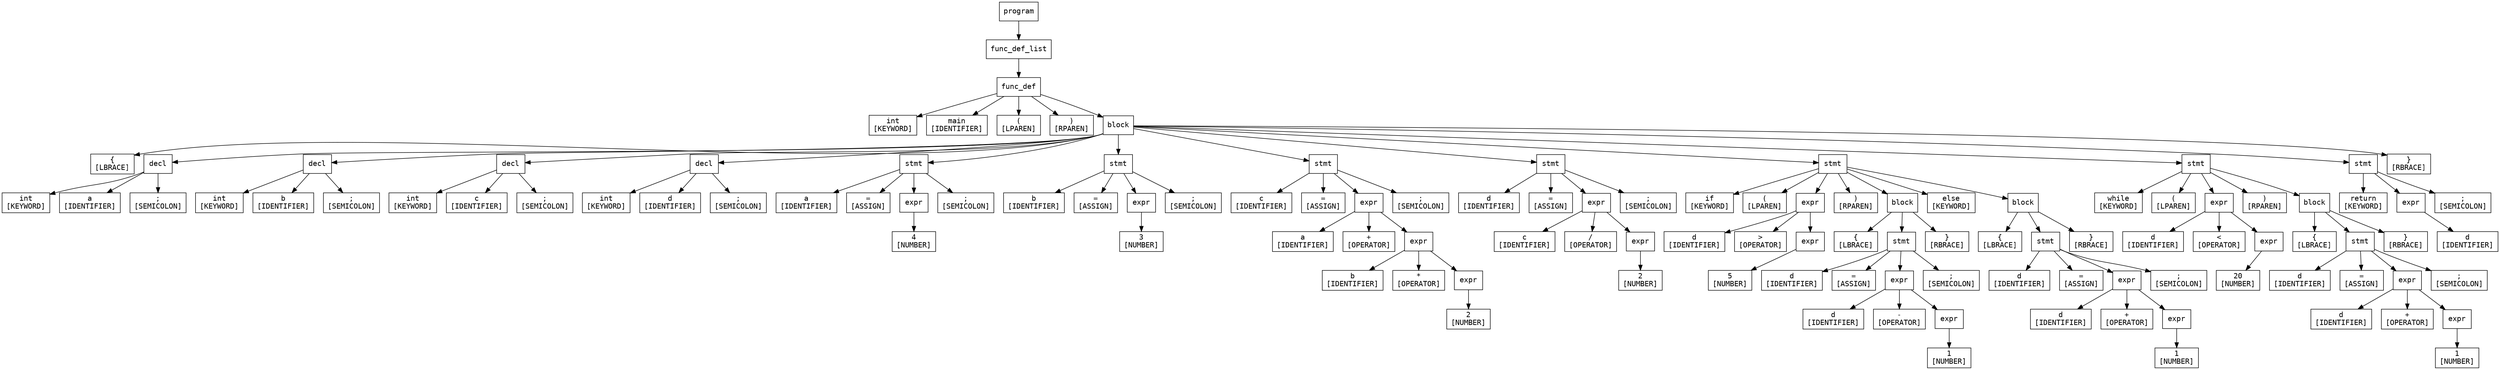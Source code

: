 digraph ParseTree {
  node [shape=box, fontname="Courier"];
  node0 [label="program"];
  node1 [label="func_def_list"];
  node2 [label="func_def"];
  node3 [label="int\n[KEYWORD]"];
  node2 -> node3;
  node4 [label="main\n[IDENTIFIER]"];
  node2 -> node4;
  node5 [label="(\n[LPAREN]"];
  node2 -> node5;
  node6 [label=")\n[RPAREN]"];
  node2 -> node6;
  node7 [label="block"];
  node8 [label="{\n[LBRACE]"];
  node7 -> node8;
  node9 [label="decl"];
  node10 [label="int\n[KEYWORD]"];
  node9 -> node10;
  node11 [label="a\n[IDENTIFIER]"];
  node9 -> node11;
  node12 [label=";\n[SEMICOLON]"];
  node9 -> node12;
  node7 -> node9;
  node13 [label="decl"];
  node14 [label="int\n[KEYWORD]"];
  node13 -> node14;
  node15 [label="b\n[IDENTIFIER]"];
  node13 -> node15;
  node16 [label=";\n[SEMICOLON]"];
  node13 -> node16;
  node7 -> node13;
  node17 [label="decl"];
  node18 [label="int\n[KEYWORD]"];
  node17 -> node18;
  node19 [label="c\n[IDENTIFIER]"];
  node17 -> node19;
  node20 [label=";\n[SEMICOLON]"];
  node17 -> node20;
  node7 -> node17;
  node21 [label="decl"];
  node22 [label="int\n[KEYWORD]"];
  node21 -> node22;
  node23 [label="d\n[IDENTIFIER]"];
  node21 -> node23;
  node24 [label=";\n[SEMICOLON]"];
  node21 -> node24;
  node7 -> node21;
  node25 [label="stmt"];
  node26 [label="a\n[IDENTIFIER]"];
  node25 -> node26;
  node27 [label="=\n[ASSIGN]"];
  node25 -> node27;
  node28 [label="expr"];
  node29 [label="4\n[NUMBER]"];
  node28 -> node29;
  node25 -> node28;
  node30 [label=";\n[SEMICOLON]"];
  node25 -> node30;
  node7 -> node25;
  node31 [label="stmt"];
  node32 [label="b\n[IDENTIFIER]"];
  node31 -> node32;
  node33 [label="=\n[ASSIGN]"];
  node31 -> node33;
  node34 [label="expr"];
  node35 [label="3\n[NUMBER]"];
  node34 -> node35;
  node31 -> node34;
  node36 [label=";\n[SEMICOLON]"];
  node31 -> node36;
  node7 -> node31;
  node37 [label="stmt"];
  node38 [label="c\n[IDENTIFIER]"];
  node37 -> node38;
  node39 [label="=\n[ASSIGN]"];
  node37 -> node39;
  node40 [label="expr"];
  node41 [label="a\n[IDENTIFIER]"];
  node40 -> node41;
  node42 [label="+\n[OPERATOR]"];
  node40 -> node42;
  node43 [label="expr"];
  node44 [label="b\n[IDENTIFIER]"];
  node43 -> node44;
  node45 [label="*\n[OPERATOR]"];
  node43 -> node45;
  node46 [label="expr"];
  node47 [label="2\n[NUMBER]"];
  node46 -> node47;
  node43 -> node46;
  node40 -> node43;
  node37 -> node40;
  node48 [label=";\n[SEMICOLON]"];
  node37 -> node48;
  node7 -> node37;
  node49 [label="stmt"];
  node50 [label="d\n[IDENTIFIER]"];
  node49 -> node50;
  node51 [label="=\n[ASSIGN]"];
  node49 -> node51;
  node52 [label="expr"];
  node53 [label="c\n[IDENTIFIER]"];
  node52 -> node53;
  node54 [label="/\n[OPERATOR]"];
  node52 -> node54;
  node55 [label="expr"];
  node56 [label="2\n[NUMBER]"];
  node55 -> node56;
  node52 -> node55;
  node49 -> node52;
  node57 [label=";\n[SEMICOLON]"];
  node49 -> node57;
  node7 -> node49;
  node58 [label="stmt"];
  node59 [label="if\n[KEYWORD]"];
  node58 -> node59;
  node60 [label="(\n[LPAREN]"];
  node58 -> node60;
  node61 [label="expr"];
  node62 [label="d\n[IDENTIFIER]"];
  node61 -> node62;
  node63 [label=">\n[OPERATOR]"];
  node61 -> node63;
  node64 [label="expr"];
  node65 [label="5\n[NUMBER]"];
  node64 -> node65;
  node61 -> node64;
  node58 -> node61;
  node66 [label=")\n[RPAREN]"];
  node58 -> node66;
  node67 [label="block"];
  node68 [label="{\n[LBRACE]"];
  node67 -> node68;
  node69 [label="stmt"];
  node70 [label="d\n[IDENTIFIER]"];
  node69 -> node70;
  node71 [label="=\n[ASSIGN]"];
  node69 -> node71;
  node72 [label="expr"];
  node73 [label="d\n[IDENTIFIER]"];
  node72 -> node73;
  node74 [label="-\n[OPERATOR]"];
  node72 -> node74;
  node75 [label="expr"];
  node76 [label="1\n[NUMBER]"];
  node75 -> node76;
  node72 -> node75;
  node69 -> node72;
  node77 [label=";\n[SEMICOLON]"];
  node69 -> node77;
  node67 -> node69;
  node78 [label="}\n[RBRACE]"];
  node67 -> node78;
  node58 -> node67;
  node79 [label="else\n[KEYWORD]"];
  node58 -> node79;
  node80 [label="block"];
  node81 [label="{\n[LBRACE]"];
  node80 -> node81;
  node82 [label="stmt"];
  node83 [label="d\n[IDENTIFIER]"];
  node82 -> node83;
  node84 [label="=\n[ASSIGN]"];
  node82 -> node84;
  node85 [label="expr"];
  node86 [label="d\n[IDENTIFIER]"];
  node85 -> node86;
  node87 [label="+\n[OPERATOR]"];
  node85 -> node87;
  node88 [label="expr"];
  node89 [label="1\n[NUMBER]"];
  node88 -> node89;
  node85 -> node88;
  node82 -> node85;
  node90 [label=";\n[SEMICOLON]"];
  node82 -> node90;
  node80 -> node82;
  node91 [label="}\n[RBRACE]"];
  node80 -> node91;
  node58 -> node80;
  node7 -> node58;
  node92 [label="stmt"];
  node93 [label="while\n[KEYWORD]"];
  node92 -> node93;
  node94 [label="(\n[LPAREN]"];
  node92 -> node94;
  node95 [label="expr"];
  node96 [label="d\n[IDENTIFIER]"];
  node95 -> node96;
  node97 [label="<\n[OPERATOR]"];
  node95 -> node97;
  node98 [label="expr"];
  node99 [label="20\n[NUMBER]"];
  node98 -> node99;
  node95 -> node98;
  node92 -> node95;
  node100 [label=")\n[RPAREN]"];
  node92 -> node100;
  node101 [label="block"];
  node102 [label="{\n[LBRACE]"];
  node101 -> node102;
  node103 [label="stmt"];
  node104 [label="d\n[IDENTIFIER]"];
  node103 -> node104;
  node105 [label="=\n[ASSIGN]"];
  node103 -> node105;
  node106 [label="expr"];
  node107 [label="d\n[IDENTIFIER]"];
  node106 -> node107;
  node108 [label="+\n[OPERATOR]"];
  node106 -> node108;
  node109 [label="expr"];
  node110 [label="1\n[NUMBER]"];
  node109 -> node110;
  node106 -> node109;
  node103 -> node106;
  node111 [label=";\n[SEMICOLON]"];
  node103 -> node111;
  node101 -> node103;
  node112 [label="}\n[RBRACE]"];
  node101 -> node112;
  node92 -> node101;
  node7 -> node92;
  node113 [label="stmt"];
  node114 [label="return\n[KEYWORD]"];
  node113 -> node114;
  node115 [label="expr"];
  node116 [label="d\n[IDENTIFIER]"];
  node115 -> node116;
  node113 -> node115;
  node117 [label=";\n[SEMICOLON]"];
  node113 -> node117;
  node7 -> node113;
  node118 [label="}\n[RBRACE]"];
  node7 -> node118;
  node2 -> node7;
  node1 -> node2;
  node0 -> node1;
}
